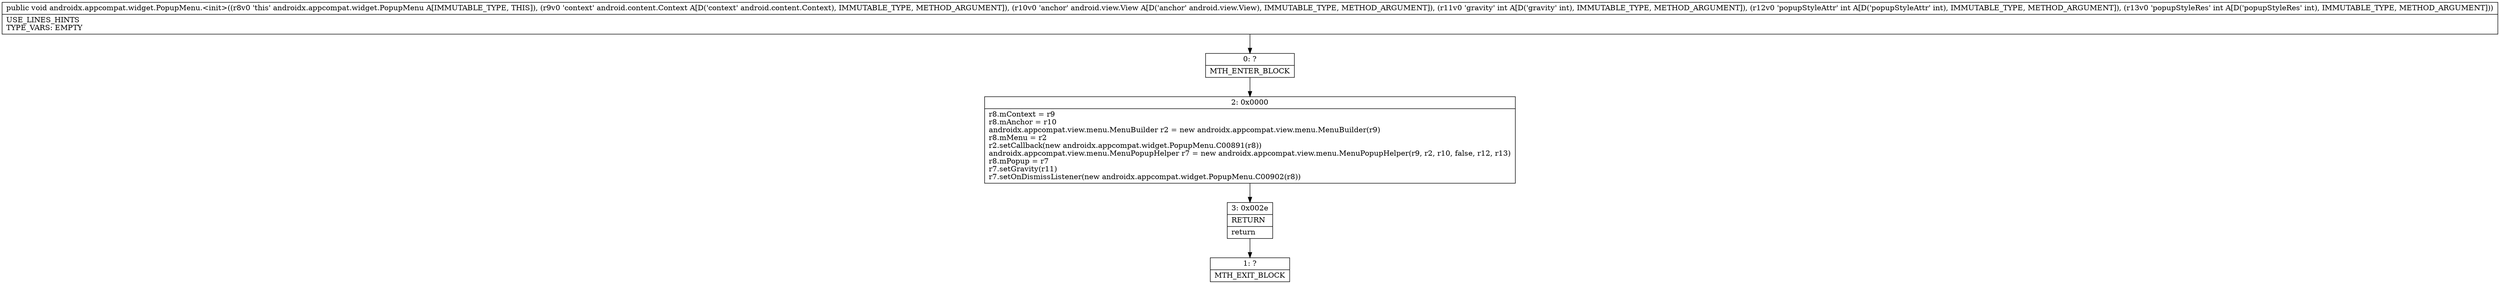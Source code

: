 digraph "CFG forandroidx.appcompat.widget.PopupMenu.\<init\>(Landroid\/content\/Context;Landroid\/view\/View;III)V" {
Node_0 [shape=record,label="{0\:\ ?|MTH_ENTER_BLOCK\l}"];
Node_2 [shape=record,label="{2\:\ 0x0000|r8.mContext = r9\lr8.mAnchor = r10\landroidx.appcompat.view.menu.MenuBuilder r2 = new androidx.appcompat.view.menu.MenuBuilder(r9)\lr8.mMenu = r2\lr2.setCallback(new androidx.appcompat.widget.PopupMenu.C00891(r8))\landroidx.appcompat.view.menu.MenuPopupHelper r7 = new androidx.appcompat.view.menu.MenuPopupHelper(r9, r2, r10, false, r12, r13)\lr8.mPopup = r7\lr7.setGravity(r11)\lr7.setOnDismissListener(new androidx.appcompat.widget.PopupMenu.C00902(r8))\l}"];
Node_3 [shape=record,label="{3\:\ 0x002e|RETURN\l|return\l}"];
Node_1 [shape=record,label="{1\:\ ?|MTH_EXIT_BLOCK\l}"];
MethodNode[shape=record,label="{public void androidx.appcompat.widget.PopupMenu.\<init\>((r8v0 'this' androidx.appcompat.widget.PopupMenu A[IMMUTABLE_TYPE, THIS]), (r9v0 'context' android.content.Context A[D('context' android.content.Context), IMMUTABLE_TYPE, METHOD_ARGUMENT]), (r10v0 'anchor' android.view.View A[D('anchor' android.view.View), IMMUTABLE_TYPE, METHOD_ARGUMENT]), (r11v0 'gravity' int A[D('gravity' int), IMMUTABLE_TYPE, METHOD_ARGUMENT]), (r12v0 'popupStyleAttr' int A[D('popupStyleAttr' int), IMMUTABLE_TYPE, METHOD_ARGUMENT]), (r13v0 'popupStyleRes' int A[D('popupStyleRes' int), IMMUTABLE_TYPE, METHOD_ARGUMENT]))  | USE_LINES_HINTS\lTYPE_VARS: EMPTY\l}"];
MethodNode -> Node_0;Node_0 -> Node_2;
Node_2 -> Node_3;
Node_3 -> Node_1;
}


